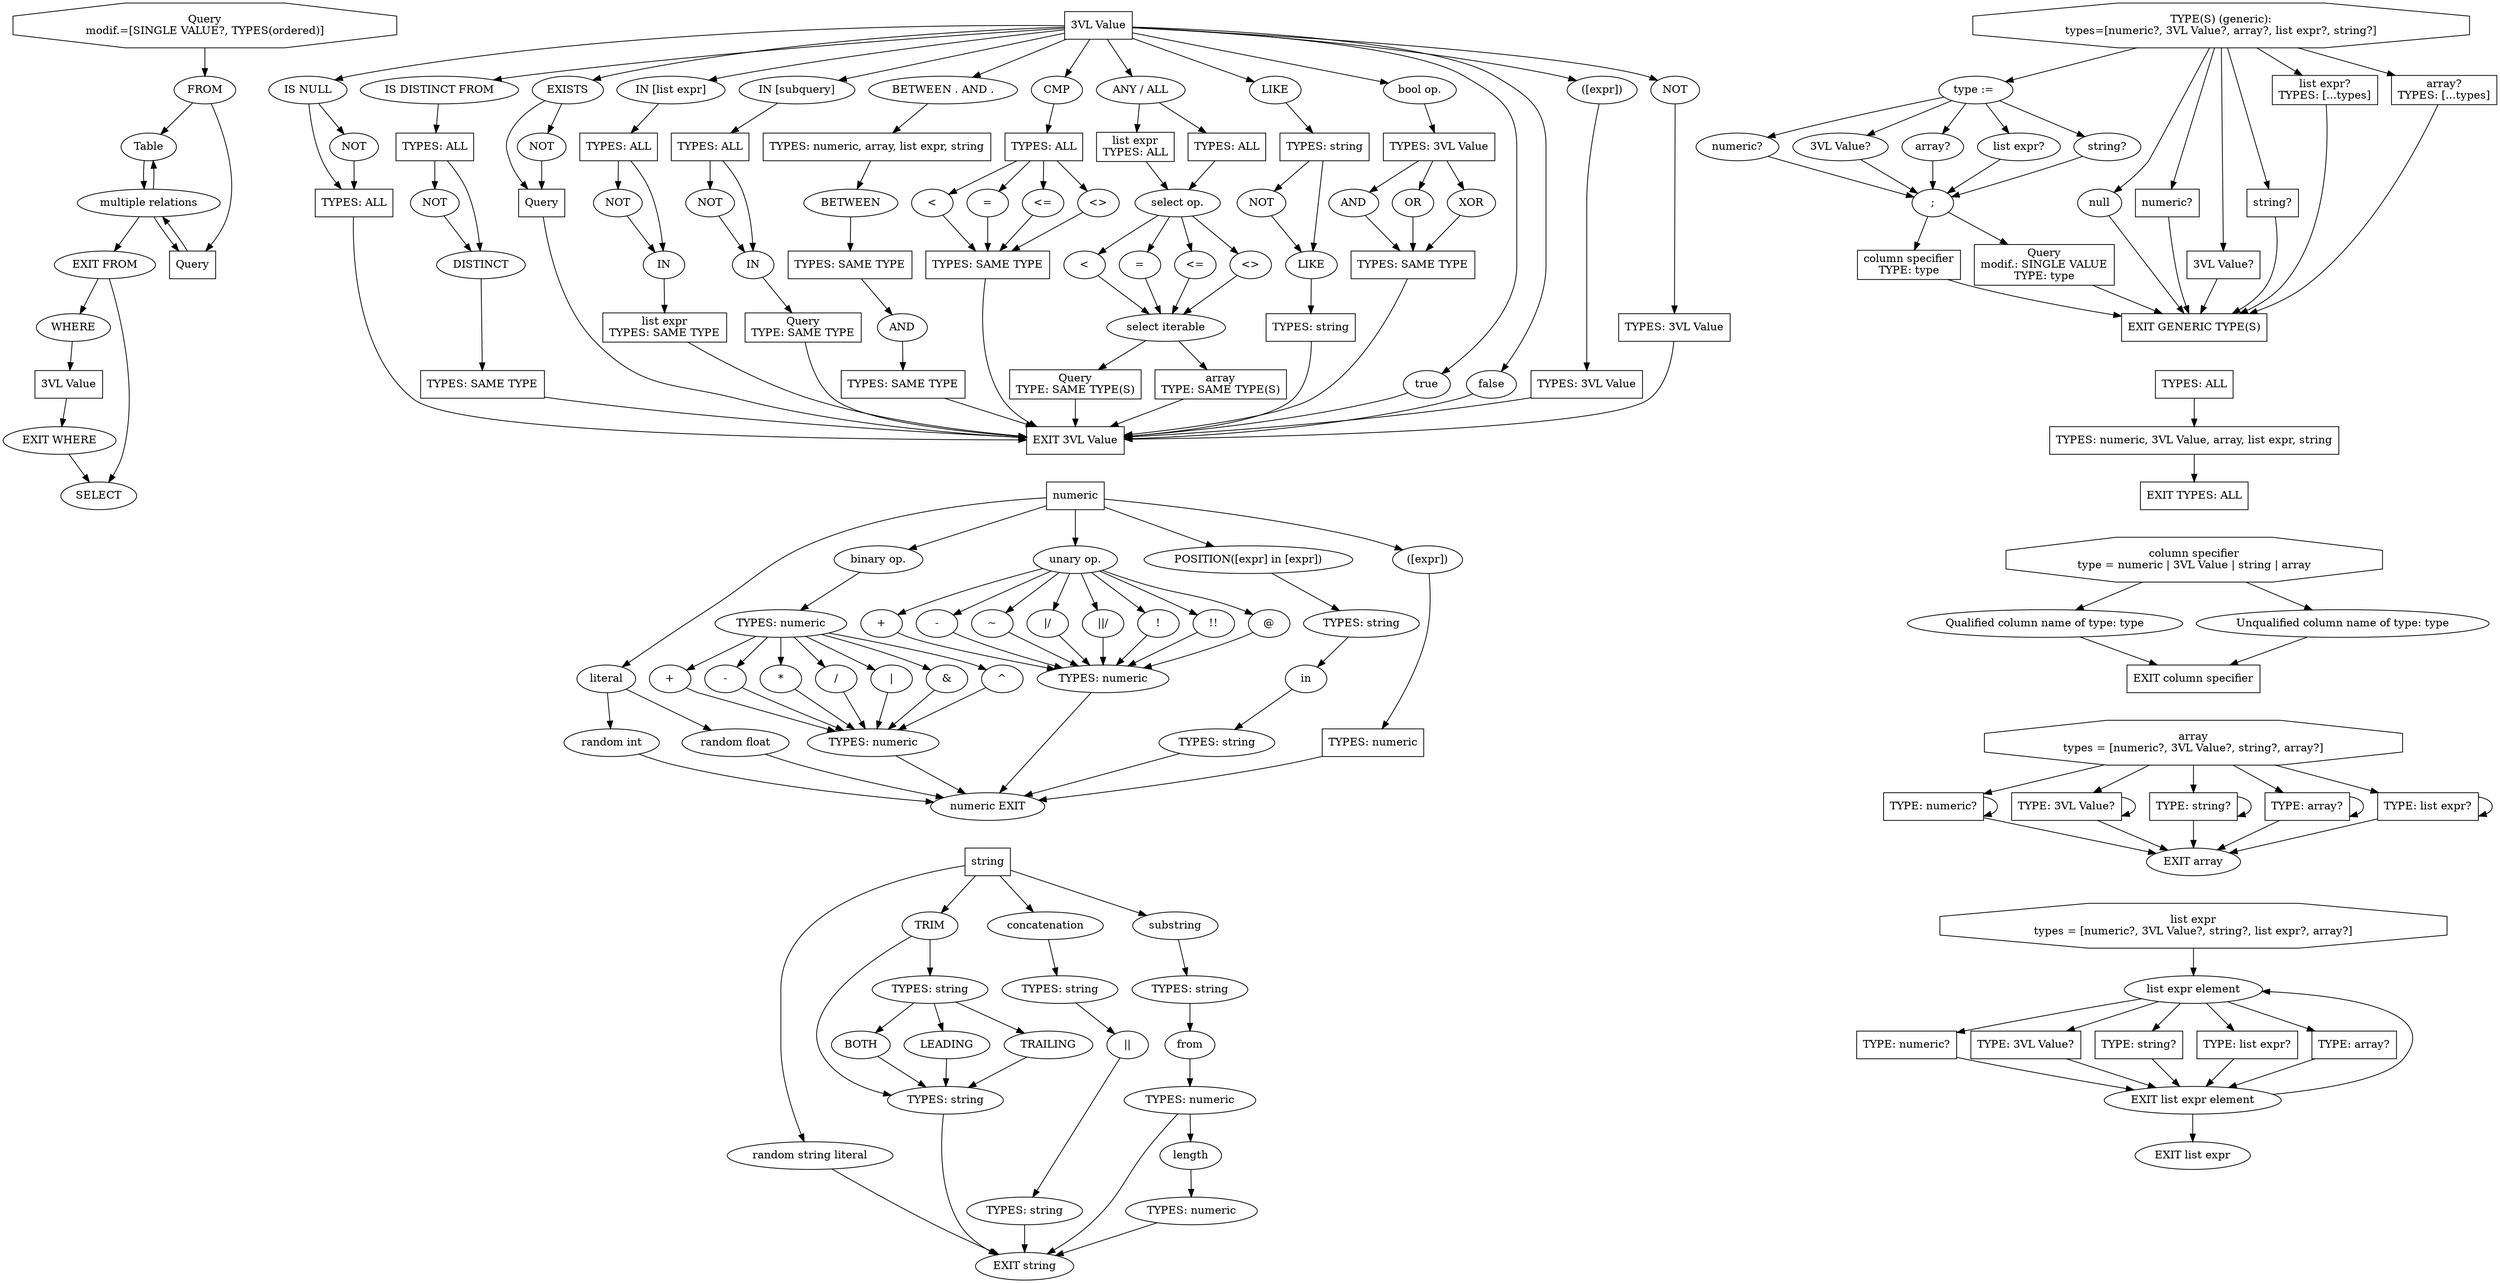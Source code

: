 digraph G {

Query -> "FROM"
Query[shape=rectangle, label="Query\nmodif.=[SINGLE VALUE?, TYPES(ordered)]", shape="octagon"]

"FROM" -> FROM_table
FROM_table [label="Table"]
"FROM" -> FROM_subquery
FROM_subquery [shape=rectangle, label="Query"]

FROM_table -> "multiple relations" -> FROM_table
FROM_subquery -> "multiple relations" -> FROM_subquery

"multiple relations" -> "EXIT FROM"

"EXIT FROM" -> WHERE_ref -> val3_ref -> WHERE_ref_exit -> SELECT
WHERE_ref [label="WHERE"]
val3_ref [shape=rectangle, label="3VL Value"]
WHERE_ref_exit [label="EXIT WHERE"]
"EXIT FROM" -> SELECT

subgraph values {
    val3 [shape=rectangle, label="3VL Value"]
    
    val3 -> IsNull -> ANY_ref_IsNull -> val3_exit
    IsNull -> IsNull_not_val2 -> ANY_ref_IsNull
    ANY_ref_IsNull [label="TYPES: ALL", shape="rectangle"]
    IsNull_not_val2 [label="NOT"]
    IsNull[label="IS NULL"]
    
    val3 -> IsDistinctFrom -> ANY_ref_IsDistinctFrom_left
    ANY_ref_IsDistinctFrom_left [label="TYPES: ALL", shape="rectangle"]
    ANY_ref_IsDistinctFrom_left -> IsDistinctNOT -> DISTINCT
    ANY_ref_IsDistinctFrom_left -> DISTINCT
    DISTINCT -> ANY_ref_IsDistinctFrom_right
    ANY_ref_IsDistinctFrom_right [label="TYPES: SAME TYPE", shape="rectangle"]
    ANY_ref_IsDistinctFrom_right -> val3_exit
    IsDistinctFrom[label="IS DISTINCT FROM"]
    IsDistinctNOT [label="NOT"]
    
    val3 -> Exists -> Query_ref_Exists -> val3_exit
    Exists -> Exists_not_val3 -> Query_ref_Exists
    Query_ref_Exists [label="Query", shape="rectangle"]
    Exists_not_val3 [label="NOT"]
    Exists[label="EXISTS"]

    val3 -> InList -> ANY_ref_InList_left
    ANY_ref_InList_left [label="TYPES: ALL", shape="rectangle"]
    ANY_ref_InList_left -> InListNot -> InListIn
    ANY_ref_InList_left -> InListIn
    InListIn -> ANY_ref_InList_right
    ANY_ref_InList_right [label="list expr\nTYPES: SAME TYPE", shape="rectangle"]
    ANY_ref_InList_right -> val3_exit
    InListIn [label="IN"]
    InList[label="IN [list expr]"]
    InListNot [label="NOT"]
    
    val3 -> InSubquery -> ANY_ref_InSubquery_left
    ANY_ref_InSubquery_left [label="TYPES: ALL", shape="rectangle"]
    ANY_ref_InSubquery_left -> InSubqueryNot -> InSubqueryIn
    ANY_ref_InSubquery_left -> InSubqueryIn
    InSubqueryIn -> ANY_ref_InSubquery_right
    ANY_ref_InSubquery_right [label="Query\nTYPE: SAME TYPE", shape="rectangle"]
    ANY_ref_InSubquery_right -> val3_exit
    InSubqueryIn [label="IN"]
    InSubquery[label="IN [subquery]"]
    InSubqueryNot [label="NOT"]
    
    val3 -> Between -> ANY_ref_Between
    ANY_ref_Between [label="TYPES: numeric, array, list expr, string", shape="rectangle"]
    ANY_ref_Between -> BetweenBetween
    BetweenBetween [label="BETWEEN"]
    BetweenBetween -> BetweenBetweenLeft
    BetweenBetweenLeft [label="TYPES: SAME TYPE", shape="rectangle"]
    BetweenBetweenLeft -> BetweenBetweenAnd
    BetweenBetweenAnd [label="AND"]
    BetweenBetweenAnd -> BetweenBetweenRight
    BetweenBetweenRight [label="TYPES: SAME TYPE", shape="rectangle"]
    BetweenBetweenRight -> val3_exit
    Between[label="BETWEEN . AND ."]
    
    val3 -> BinaryComp -> ANY_ref_BinaryComp_left
    ANY_ref_BinaryComp_left [label="TYPES: ALL", shape="rectangle"]
    ANY_ref_BinaryComp_left -> BinaryCompLess
    BinaryCompLess -> ANY_ref_BinaryComp_right
    ANY_ref_BinaryComp_left -> BinaryCompEqual
    BinaryCompEqual -> ANY_ref_BinaryComp_right
    ANY_ref_BinaryComp_left -> BinaryCompLessEqual
    BinaryCompLessEqual -> ANY_ref_BinaryComp_right
    ANY_ref_BinaryComp_left -> BinaryCompUnEqual
    BinaryCompUnEqual -> ANY_ref_BinaryComp_right
    ANY_ref_BinaryComp_right [label="TYPES: SAME TYPE", shape="rectangle"]
    ANY_ref_BinaryComp_right -> val3_exit
    BinaryCompLess [label="<"]
    BinaryCompEqual [label="="]
    BinaryCompLessEqual [label="<="]
    BinaryCompUnEqual [label="<>"]
    BinaryComp[label="CMP"]
    
    val3 -> AnyAll
    AnyAll -> AnyAllRecord -> AnyAllSelectOp
    AnyAll -> AnyAllValue -> AnyAllSelectOp
    AnyAllSelectOp -> AnyAllLess -> AnyAllSelectIter
    AnyAllSelectOp -> AnyAllEqual -> AnyAllSelectIter
    AnyAllSelectOp -> AnyAllLessEqual -> AnyAllSelectIter
    AnyAllSelectOp -> AnyAllUnEqual -> AnyAllSelectIter
    AnyAllSelectIter -> AnyAllSubquery -> val3_exit
    AnyAllSelectIter -> AnyAllArray -> val3_exit
    AnyAllRecord[label="list expr\nTYPES: ALL", shape="rectangle"]
    AnyAllValue[label="TYPES: ALL", shape="rectangle"]
    AnyAllSelectOp[label="select op."]
    AnyAllSelectIter[label="select iterable"]
    AnyAllSubquery [label="Query\nTYPE: SAME TYPE(S)", shape="rectangle"]
    AnyAllArray [label="array\nTYPE: SAME TYPE(S)", shape="rectangle"]
    AnyAllLess [label="<"]
    AnyAllEqual [label="="]
    AnyAllLessEqual [label="<="]
    AnyAllUnEqual [label="<>"]
    AnyAll[label="ANY / ALL"]
    
    val3 -> BinaryStringLike -> ANY_ref_BinaryStringLike_left
    ANY_ref_BinaryStringLike_left [label="TYPES: string", shape="rectangle"]
    ANY_ref_BinaryStringLike_left -> BinaryStringLikeNot -> BinaryStringLikeIn
    ANY_ref_BinaryStringLike_left -> BinaryStringLikeIn
    BinaryStringLikeIn -> ANY_ref_BinaryStringLike_right
    ANY_ref_BinaryStringLike_right [label="TYPES: string", shape="rectangle"]
    ANY_ref_BinaryStringLike_right -> val3_exit
    BinaryStringLikeIn [label="LIKE"]
    BinaryStringLike[label="LIKE"]
    BinaryStringLikeNot [label="NOT"]
    
    val3 -> BinaryBooleanOpV3 -> ANY_ref_BinaryBooleanOpV3_left
    ANY_ref_BinaryBooleanOpV3_left [label="TYPES: 3VL Value", shape="rectangle"]
    ANY_ref_BinaryBooleanOpV3_left -> BinaryBooleanOpV3AND
    BinaryBooleanOpV3AND -> ANY_ref_BinaryBooleanOpV3_right
    ANY_ref_BinaryBooleanOpV3_left -> BinaryBooleanOpV3OR
    BinaryBooleanOpV3OR -> ANY_ref_BinaryBooleanOpV3_right
    ANY_ref_BinaryBooleanOpV3_left -> BinaryBooleanOpV3XOR
    BinaryBooleanOpV3XOR -> ANY_ref_BinaryBooleanOpV3_right
    ANY_ref_BinaryBooleanOpV3_right [label="TYPES: SAME TYPE", shape="rectangle"]
    ANY_ref_BinaryBooleanOpV3_right -> val3_exit
    BinaryBooleanOpV3AND [label="AND"]
    BinaryBooleanOpV3OR [label="OR"]
    BinaryBooleanOpV3XOR [label="XOR"]
    BinaryBooleanOpV3[label="bool op."]
    
    val3 -> true -> val3_exit
    val3 -> false -> val3_exit
    
    val3 -> Nested_val3 -> ANY_ref_Nested_val3 -> val3_exit
    Nested_val3[label="([expr])"]
    ANY_ref_Nested_val3 [label="TYPES: 3VL Value", shape="rectangle"]
    
    val3 -> UnaryNot_val3 -> ANY_ref_UnaryNot_val3 -> val3_exit
    UnaryNot_val3[label="NOT"]
    ANY_ref_UnaryNot_val3 [label="TYPES: 3VL Value", shape="rectangle"]
    
    val3_exit [shape=rectangle, label="EXIT 3VL Value"]
    
    numeric [shape=rectangle, label="numeric"]
    val3_exit -> numeric [color=none]  # just a link for graph ordering
    
    numeric -> numeric_literal
    numeric_literal -> numeric_literal_int
    numeric_literal -> numeric_literal_float
    numeric_literal_int -> numeric_exit
    numeric_literal_float -> numeric_exit
    numeric_literal_int[label="random int"]
    numeric_literal_float[label="random float"]
    numeric_literal[label="literal"]

    numeric -> BinaryNumericOp -> binary_numeric_left
    binary_numeric_left -> binary_numeric_plus
    binary_numeric_left -> binary_numeric_minus
    binary_numeric_left -> "*"
    binary_numeric_left -> "/"
    binary_numeric_left -> "|"
    binary_numeric_left -> "&"
    binary_numeric_left -> "^"
    binary_numeric_plus -> numericRight
    binary_numeric_minus -> numericRight
    "*" -> numericRight
    "/" -> numericRight
    "|" -> numericRight
    "&" -> numericRight
    "^" -> numericRight
    numericRight -> numeric_exit
    binary_numeric_plus[label="+"]
    binary_numeric_minus[label="-"]
    BinaryNumericOp[label="binary op."]
    binary_numeric_left [label="TYPES: numeric"]
    numericRight [label="TYPES: numeric"]
    
    numeric -> UnaryNumericOp
    UnaryNumericOp -> unary_numeric_plus
    UnaryNumericOp -> unary_numeric_minus
    UnaryNumericOp -> "~"
    UnaryNumericOp -> "|/"
    UnaryNumericOp -> "||/"
    UnaryNumericOp -> "!"
    UnaryNumericOp -> "!!"
    UnaryNumericOp -> "@"
    unary_numeric_plus -> unary_numeric
    unary_numeric_minus -> unary_numeric
    "~" -> unary_numeric
    "|/" -> unary_numeric
    "||/" -> unary_numeric
    "!" -> unary_numeric
    "!!" -> unary_numeric
    "@" -> unary_numeric
    unary_numeric -> numeric_exit
    unary_numeric_plus[label="+"]
    unary_numeric_minus[label="-"]
    UnaryNumericOp[label="unary op."]
    unary_numeric [label="TYPES: numeric"]
    
    numeric -> numeric_string_Position
    numeric_string_Position -> Any_string_position_left
    Any_string_position_left -> string_position_in
    string_position_in -> Any_string_position_right
    Any_string_position_right -> numeric_exit
    Any_string_position_left[label="TYPES: string"]
    string_position_in[label="in"]
    Any_string_position_right[label="TYPES: string"]
    numeric_string_Position[label="POSITION([expr] in [expr])"]
    
    numeric -> Nested_numeric -> ANY_ref_Nested_numeric -> numeric_exit
    Nested_numeric[label="([expr])"]
    ANY_ref_Nested_numeric [label="TYPES: numeric", shape="rectangle"]

    numeric_exit [label="numeric EXIT"]

    string_val[label="string", shape="rectangle"]
    numeric_exit -> string_val [color=none]  # just a link for graph ordering
    
    string_val -> string_literal -> string_val_exit
    string_literal[label="random string literal"]

    string_val -> string_trim
    string_trim -> string_val_trim_s
    string_trim -> trim_symbols
    trim_symbols -> BOTH
    trim_symbols -> LEADING
    trim_symbols -> TRAILING
    BOTH -> string_val_trim_s
    LEADING -> string_val_trim_s
    TRAILING -> string_val_trim_s
    string_val_trim_s -> string_val_exit
    
    string_val -> string_concat
    string_concat -> string_val_left_c
    string_val_left_c -> string_concat_concat -> string_val_right_c
    string_val_right_c -> string_val_exit
    string_trim[label="TRIM"]
    trim_symbols[label="TYPES: string"]
    string_val_trim_s[label="TYPES: string"]
    string_val_left_c[label="TYPES: string"]
    string_concat_concat[label="||"]
    string_val_right_c[label="TYPES: string"]
    string_val[label="string", shape="rectangle"]
    string_concat[label="concatenation"]
    
    string_val -> string_substring
    string_substring -> string_substr_string
    string_substr_string -> string_substr_numeric_from_from
    string_substr_numeric_from_from -> string_substr_numeric_from
    string_substr_numeric_from -> string_val_exit
    string_substr_numeric_from -> string_substr_numeric_len_len
    string_substr_numeric_len_len -> string_substr_numeric_len
    string_substr_numeric_len -> string_val_exit
    string_substr_string[label="TYPES: string"]
    string_substr_numeric_from[label="TYPES: numeric"]
    string_substr_numeric_from_from[label="from"]
    string_substr_numeric_len_len[label="length"]
    string_substr_numeric_len[label="TYPES: numeric"]
    string_substring[label="substring"]

    string_val_exit[label="EXIT string"]
    
    col_spec[label="column specifier\ntype = numeric | 3VL Value | string | array", shape="octagon"]
    ANY_exit -> col_spec [color=none]  # just a link for graph ordering
    col_spec -> "Qualified column name of type: type"
    col_spec -> "Unqualified column name of type: type"
    "Qualified column name of type: type" -> col_spec_exit
    "Unqualified column name of type: type" -> col_spec_exit
    col_spec_exit[label="EXIT column specifier", shape="rectangle"]
    
    array[label="array\ntypes = [numeric?, 3VL Value?, string?, array?]", shape="octagon"]
    col_spec_exit -> array[color=none]
    array_element_num -> array_element_num
    array -> array_element_num -> array_exit
    array_element_3vl -> array_element_3vl
    array -> array_element_3vl -> array_exit
    array_element_string -> array_element_string
    array -> array_element_string -> array_exit
    array_element_array -> array_element_array
    array -> array_element_array -> array_exit
    array_element_list_expr -> array_element_list_expr
    array -> array_element_list_expr -> array_exit
    array_element_num[label="TYPE: numeric?", shape="rectangle"]
    array_element_3vl[label="TYPE: 3VL Value?", shape="rectangle"]
    array_element_string[label="TYPE: string?", shape="rectangle"]
    array_element_array[label="TYPE: array?", shape="rectangle"]
    array_element_list_expr[label="TYPE: list expr?", shape="rectangle"]
    array_exit[label="EXIT array"]
    
    list_expr[label="list expr\ntypes = [numeric?, 3VL Value?, string?, list expr?, array?]", shape="octagon"]
    array_exit -> list_expr[color=none]
    list_expr -> list_expr_element
    list_expr_element -> list_expr_element_num -> list_expr_element_exit
    list_expr_element -> list_expr_element_3vl -> list_expr_element_exit
    list_expr_element -> list_expr_element_string -> list_expr_element_exit
    list_expr_element -> list_expr_element_list_expr -> list_expr_element_exit
    list_expr_element -> list_expr_element_array -> list_expr_element_exit
    list_expr_element_exit -> list_expr_element
    list_expr_element_exit -> list_expr_exit
    list_expr_element[label="list expr element"]
    list_expr_element_exit[label="EXIT list expr element"]
    list_expr_element_num[label="TYPE: numeric?", shape="rectangle"]
    list_expr_element_3vl[label="TYPE: 3VL Value?", shape="rectangle"]
    list_expr_element_string[label="TYPE: string?", shape="rectangle"]
    list_expr_element_list_expr[label="TYPE: list expr?", shape="rectangle"]
    list_expr_element_array[label="TYPE: array?", shape="rectangle"]
    list_expr_exit[label="EXIT list expr"]
}

subgraph types {
    TYPE_generic [label="TYPE(S) (generic):\ntypes=[numeric?, 3VL Value?, array?, list expr?, string?]", shape="octagon"]
    
    TYPE_generic -> TYPE_generic_select_type
    TYPE_generic_select_type -> TYPE_generic_select_type_numeric
    TYPE_generic_select_type -> TYPE_generic_select_type_3vl
    TYPE_generic_select_type -> TYPE_generic_select_type_array
    TYPE_generic_select_type -> TYPE_generic_select_type_list_expr
    TYPE_generic_select_type -> TYPE_generic_select_type_string
    TYPE_generic_select_type_numeric -> TYPE_generic_select_type_end
    TYPE_generic_select_type_3vl -> TYPE_generic_select_type_end
    TYPE_generic_select_type_array -> TYPE_generic_select_type_end
    TYPE_generic_select_type_list_expr -> TYPE_generic_select_type_end
    TYPE_generic_select_type_string -> TYPE_generic_select_type_end
    TYPE_generic_select_type_end -> TYPE_generic_column
    TYPE_generic_select_type_end -> TYPE_generic_query_single
    TYPE_generic_select_type_end[label=";"]
    TYPE_generic_select_type_numeric[label="numeric?"]
    TYPE_generic_select_type_3vl[label="3VL Value?"]
    TYPE_generic_select_type_array[label="array?"]
    TYPE_generic_select_type_list_expr[label="list expr?"]
    TYPE_generic_select_type_string[label="string?"]
    TYPE_generic_select_type[label="type := "]
    
    TYPE_generic_column -> TYPE_generic_exit
    TYPE_generic_column [label="column specifier\nTYPE: type", shape="rectangle"]
    TYPE_generic_query_single -> TYPE_generic_exit
    TYPE_generic_query_single [label="Query\nmodif.: SINGLE VALUE\nTYPE: type", shape="rectangle"]

    TYPE_generic -> TYPE_generic_null -> TYPE_generic_exit
    TYPE_generic_null [label="null"]
    TYPE_generic -> TYPE_generic_numeric -> TYPE_generic_exit
    TYPE_generic_numeric [label="numeric?", shape="rectangle"]
    TYPE_generic -> TYPE_generic_3vl -> TYPE_generic_exit
    TYPE_generic_3vl [label="3VL Value?", shape="rectangle"]
    TYPE_generic -> TYPE_generic_string -> TYPE_generic_exit
    TYPE_generic_string [label="string?", shape="rectangle"]
    TYPE_generic -> TYPE_generic_list_expr -> TYPE_generic_exit
    TYPE_generic_list_expr [label="list expr?\nTYPES: [...types]", shape="rectangle"]
    TYPE_generic_exit [label="EXIT GENERIC TYPE(S)", shape="rectangle"]
    TYPE_generic -> TYPE_generic_array -> TYPE_generic_exit
    TYPE_generic_array [label="array?\nTYPES: [...types]", shape="rectangle"]
    
    TYPE_generic_exit -> ANY [color=none]
    
    ANY [label="TYPES: ALL", shape="rectangle"]
    ANY -> ANY_types
    ANY_types [label="TYPES: numeric, 3VL Value, array, list expr, string", shape="rectangle"]
    ANY_types -> ANY_exit
    ANY_exit [label="EXIT TYPES: ALL", shape="rectangle"]
}

}


